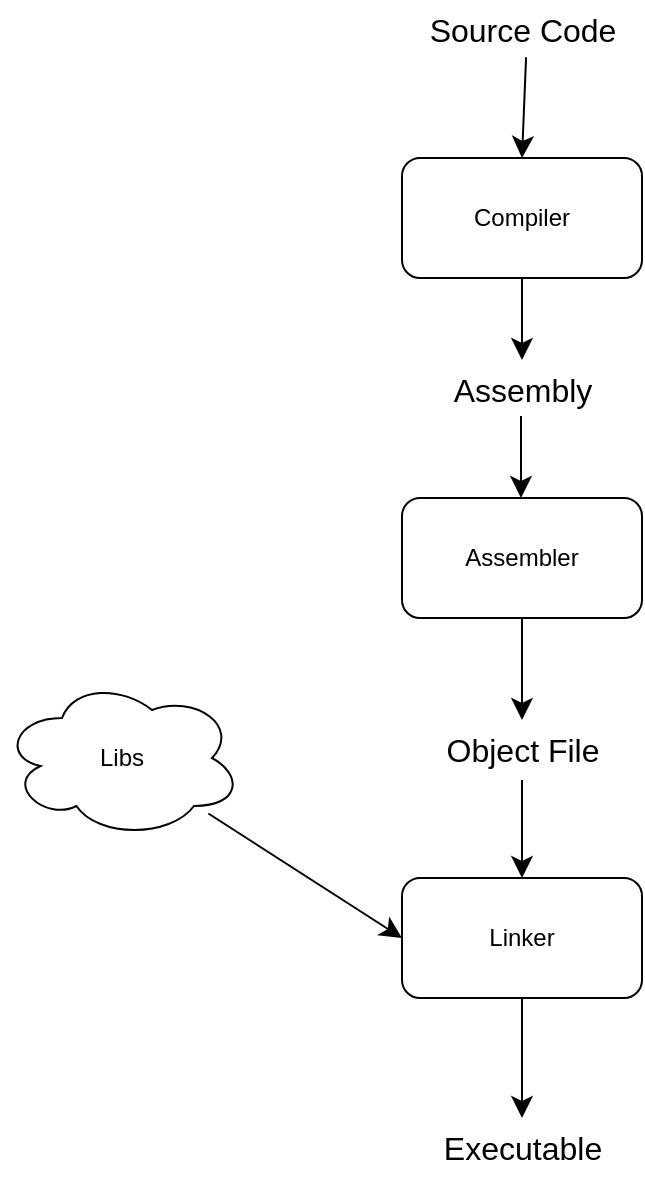 <mxfile version="26.0.15">
  <diagram name="Page-1" id="4tZZ9pw0i5InmGI3OMQN">
    <mxGraphModel dx="695" dy="809" grid="1" gridSize="10" guides="1" tooltips="1" connect="1" arrows="1" fold="1" page="1" pageScale="1" pageWidth="850" pageHeight="1100" math="0" shadow="0">
      <root>
        <mxCell id="0" />
        <mxCell id="1" parent="0" />
        <mxCell id="2DT8Upu7AVnWRtSZBlqN-1" value="Compiler" style="rounded=1;whiteSpace=wrap;html=1;" vertex="1" parent="1">
          <mxGeometry x="210" y="290" width="120" height="60" as="geometry" />
        </mxCell>
        <mxCell id="2DT8Upu7AVnWRtSZBlqN-2" value="Source Code" style="text;html=1;align=center;verticalAlign=middle;resizable=0;points=[];autosize=1;strokeColor=none;fillColor=none;fontSize=16;" vertex="1" parent="1">
          <mxGeometry x="210" y="211" width="120" height="30" as="geometry" />
        </mxCell>
        <mxCell id="2DT8Upu7AVnWRtSZBlqN-3" value="Assembly" style="text;html=1;align=center;verticalAlign=middle;resizable=0;points=[];autosize=1;strokeColor=none;fillColor=none;fontSize=16;" vertex="1" parent="1">
          <mxGeometry x="225" y="391" width="90" height="30" as="geometry" />
        </mxCell>
        <mxCell id="2DT8Upu7AVnWRtSZBlqN-11" value="" style="edgeStyle=none;curved=1;rounded=0;orthogonalLoop=1;jettySize=auto;html=1;fontSize=12;startSize=8;endSize=8;" edge="1" parent="1" source="2DT8Upu7AVnWRtSZBlqN-4" target="2DT8Upu7AVnWRtSZBlqN-8">
          <mxGeometry relative="1" as="geometry" />
        </mxCell>
        <mxCell id="2DT8Upu7AVnWRtSZBlqN-4" value="Assembler" style="rounded=1;whiteSpace=wrap;html=1;" vertex="1" parent="1">
          <mxGeometry x="210" y="460" width="120" height="60" as="geometry" />
        </mxCell>
        <mxCell id="2DT8Upu7AVnWRtSZBlqN-5" value="" style="endArrow=classic;html=1;rounded=0;fontSize=12;startSize=8;endSize=8;curved=1;exitX=0.517;exitY=0.953;exitDx=0;exitDy=0;exitPerimeter=0;" edge="1" parent="1" source="2DT8Upu7AVnWRtSZBlqN-2">
          <mxGeometry width="50" height="50" relative="1" as="geometry">
            <mxPoint x="250" y="340" as="sourcePoint" />
            <mxPoint x="270" y="290" as="targetPoint" />
          </mxGeometry>
        </mxCell>
        <mxCell id="2DT8Upu7AVnWRtSZBlqN-6" value="" style="endArrow=classic;html=1;rounded=0;fontSize=12;startSize=8;endSize=8;curved=1;exitX=0.5;exitY=1;exitDx=0;exitDy=0;" edge="1" parent="1" source="2DT8Upu7AVnWRtSZBlqN-1" target="2DT8Upu7AVnWRtSZBlqN-3">
          <mxGeometry width="50" height="50" relative="1" as="geometry">
            <mxPoint x="250" y="340" as="sourcePoint" />
            <mxPoint x="300" y="290" as="targetPoint" />
          </mxGeometry>
        </mxCell>
        <mxCell id="2DT8Upu7AVnWRtSZBlqN-7" value="" style="endArrow=classic;html=1;rounded=0;fontSize=12;startSize=8;endSize=8;curved=1;exitX=0.5;exitY=1;exitDx=0;exitDy=0;" edge="1" parent="1">
          <mxGeometry width="50" height="50" relative="1" as="geometry">
            <mxPoint x="269.5" y="419" as="sourcePoint" />
            <mxPoint x="269.5" y="460" as="targetPoint" />
          </mxGeometry>
        </mxCell>
        <mxCell id="2DT8Upu7AVnWRtSZBlqN-13" value="" style="edgeStyle=none;curved=1;rounded=0;orthogonalLoop=1;jettySize=auto;html=1;fontSize=12;startSize=8;endSize=8;" edge="1" parent="1" source="2DT8Upu7AVnWRtSZBlqN-8" target="2DT8Upu7AVnWRtSZBlqN-12">
          <mxGeometry relative="1" as="geometry" />
        </mxCell>
        <mxCell id="2DT8Upu7AVnWRtSZBlqN-8" value="Object File" style="text;html=1;align=center;verticalAlign=middle;resizable=0;points=[];autosize=1;strokeColor=none;fillColor=none;fontSize=16;" vertex="1" parent="1">
          <mxGeometry x="220" y="571" width="100" height="30" as="geometry" />
        </mxCell>
        <mxCell id="2DT8Upu7AVnWRtSZBlqN-17" value="" style="edgeStyle=none;curved=1;rounded=0;orthogonalLoop=1;jettySize=auto;html=1;fontSize=12;startSize=8;endSize=8;" edge="1" parent="1" source="2DT8Upu7AVnWRtSZBlqN-12" target="2DT8Upu7AVnWRtSZBlqN-16">
          <mxGeometry relative="1" as="geometry" />
        </mxCell>
        <mxCell id="2DT8Upu7AVnWRtSZBlqN-12" value="Linker" style="rounded=1;whiteSpace=wrap;html=1;" vertex="1" parent="1">
          <mxGeometry x="210" y="650" width="120" height="60" as="geometry" />
        </mxCell>
        <mxCell id="2DT8Upu7AVnWRtSZBlqN-15" value="" style="edgeStyle=none;curved=1;rounded=0;orthogonalLoop=1;jettySize=auto;html=1;fontSize=12;startSize=8;endSize=8;entryX=0;entryY=0.5;entryDx=0;entryDy=0;" edge="1" parent="1" source="2DT8Upu7AVnWRtSZBlqN-14" target="2DT8Upu7AVnWRtSZBlqN-12">
          <mxGeometry relative="1" as="geometry" />
        </mxCell>
        <mxCell id="2DT8Upu7AVnWRtSZBlqN-14" value="Libs" style="ellipse;shape=cloud;whiteSpace=wrap;html=1;" vertex="1" parent="1">
          <mxGeometry x="10" y="550" width="120" height="80" as="geometry" />
        </mxCell>
        <mxCell id="2DT8Upu7AVnWRtSZBlqN-16" value="Executable" style="text;html=1;align=center;verticalAlign=middle;resizable=0;points=[];autosize=1;strokeColor=none;fillColor=none;fontSize=16;" vertex="1" parent="1">
          <mxGeometry x="220" y="770" width="100" height="30" as="geometry" />
        </mxCell>
      </root>
    </mxGraphModel>
  </diagram>
</mxfile>

